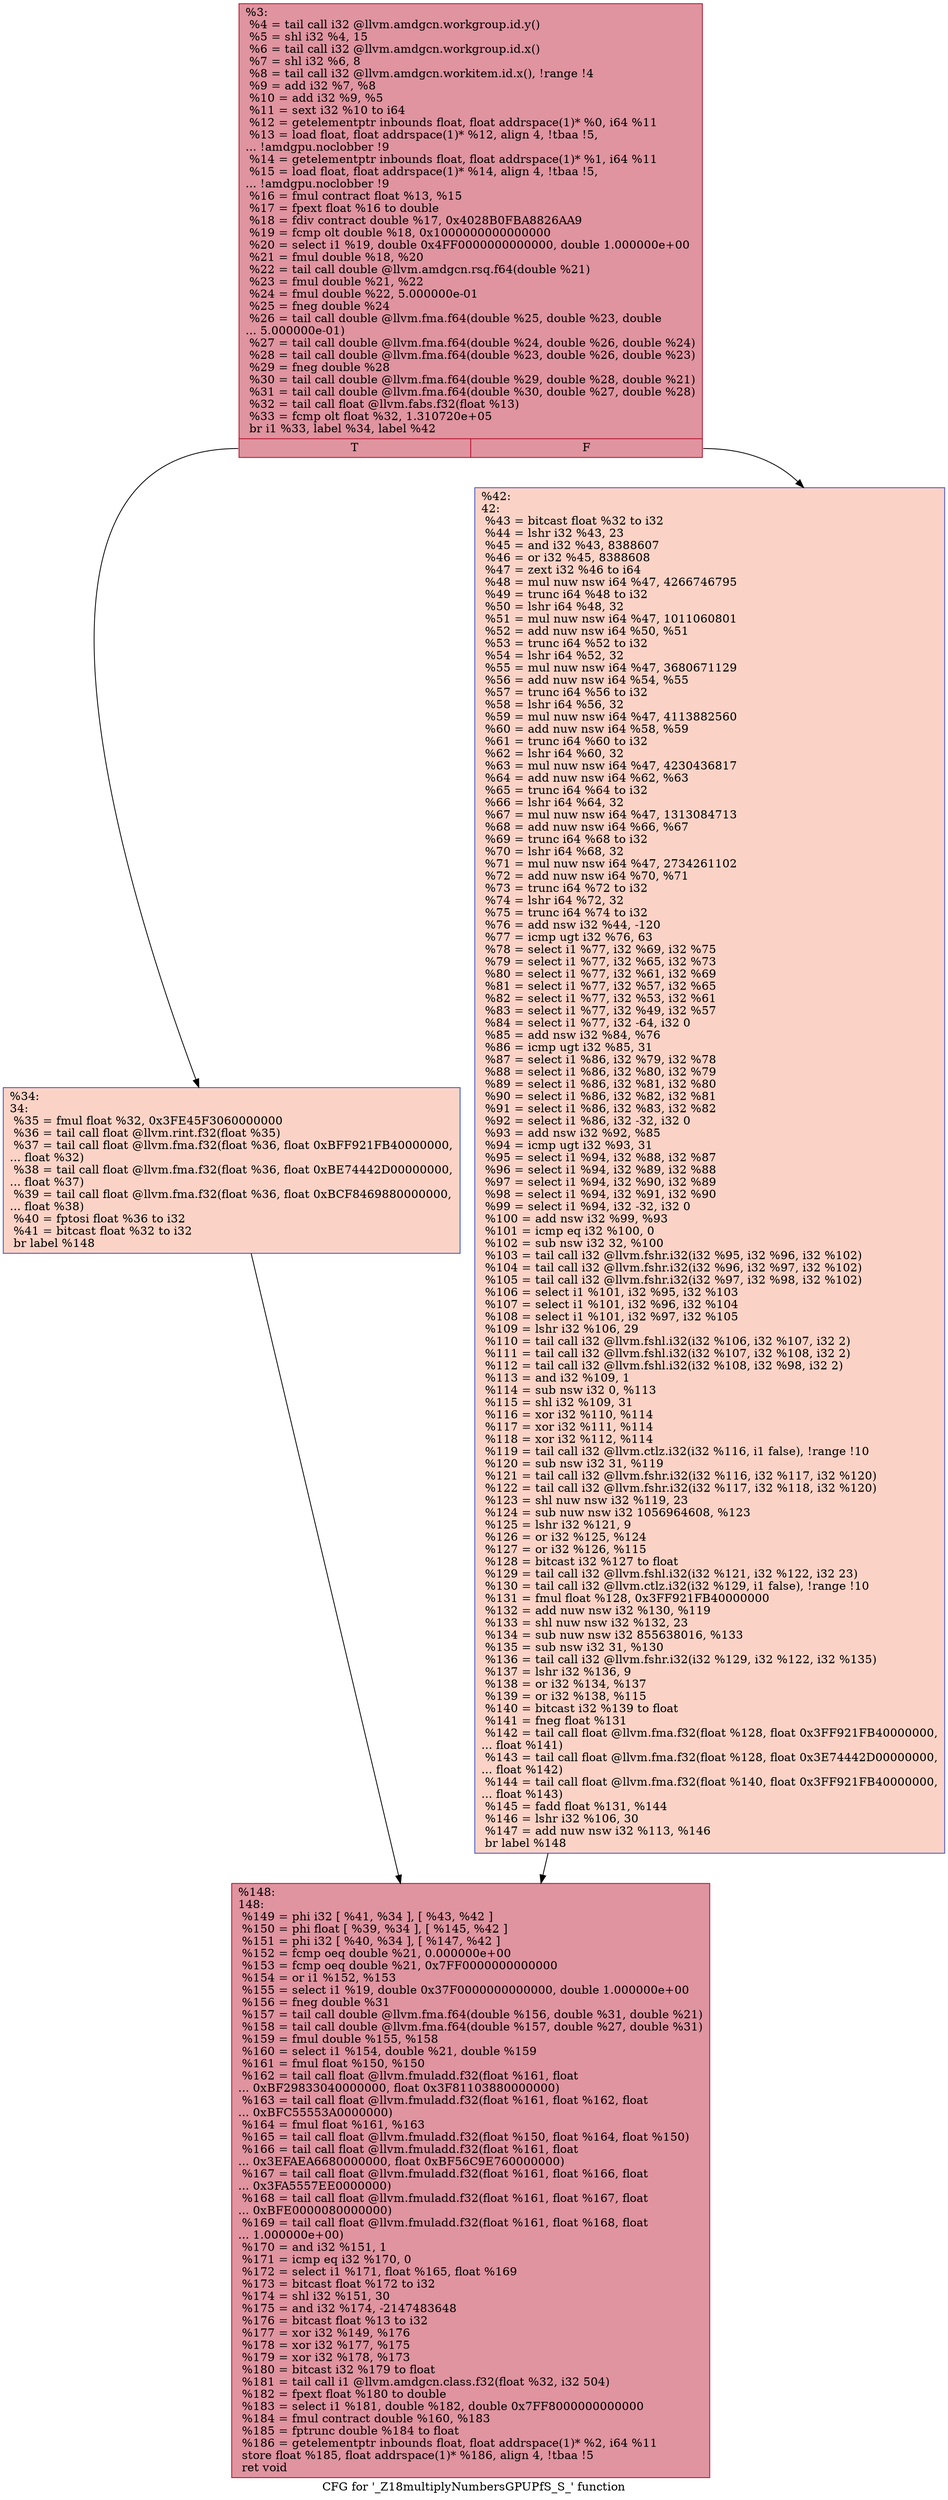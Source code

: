 digraph "CFG for '_Z18multiplyNumbersGPUPfS_S_' function" {
	label="CFG for '_Z18multiplyNumbersGPUPfS_S_' function";

	Node0x5496260 [shape=record,color="#b70d28ff", style=filled, fillcolor="#b70d2870",label="{%3:\l  %4 = tail call i32 @llvm.amdgcn.workgroup.id.y()\l  %5 = shl i32 %4, 15\l  %6 = tail call i32 @llvm.amdgcn.workgroup.id.x()\l  %7 = shl i32 %6, 8\l  %8 = tail call i32 @llvm.amdgcn.workitem.id.x(), !range !4\l  %9 = add i32 %7, %8\l  %10 = add i32 %9, %5\l  %11 = sext i32 %10 to i64\l  %12 = getelementptr inbounds float, float addrspace(1)* %0, i64 %11\l  %13 = load float, float addrspace(1)* %12, align 4, !tbaa !5,\l... !amdgpu.noclobber !9\l  %14 = getelementptr inbounds float, float addrspace(1)* %1, i64 %11\l  %15 = load float, float addrspace(1)* %14, align 4, !tbaa !5,\l... !amdgpu.noclobber !9\l  %16 = fmul contract float %13, %15\l  %17 = fpext float %16 to double\l  %18 = fdiv contract double %17, 0x4028B0FBA8826AA9\l  %19 = fcmp olt double %18, 0x1000000000000000\l  %20 = select i1 %19, double 0x4FF0000000000000, double 1.000000e+00\l  %21 = fmul double %18, %20\l  %22 = tail call double @llvm.amdgcn.rsq.f64(double %21)\l  %23 = fmul double %21, %22\l  %24 = fmul double %22, 5.000000e-01\l  %25 = fneg double %24\l  %26 = tail call double @llvm.fma.f64(double %25, double %23, double\l... 5.000000e-01)\l  %27 = tail call double @llvm.fma.f64(double %24, double %26, double %24)\l  %28 = tail call double @llvm.fma.f64(double %23, double %26, double %23)\l  %29 = fneg double %28\l  %30 = tail call double @llvm.fma.f64(double %29, double %28, double %21)\l  %31 = tail call double @llvm.fma.f64(double %30, double %27, double %28)\l  %32 = tail call float @llvm.fabs.f32(float %13)\l  %33 = fcmp olt float %32, 1.310720e+05\l  br i1 %33, label %34, label %42\l|{<s0>T|<s1>F}}"];
	Node0x5496260:s0 -> Node0x549add0;
	Node0x5496260:s1 -> Node0x549ae20;
	Node0x549add0 [shape=record,color="#3d50c3ff", style=filled, fillcolor="#f59c7d70",label="{%34:\l34:                                               \l  %35 = fmul float %32, 0x3FE45F3060000000\l  %36 = tail call float @llvm.rint.f32(float %35)\l  %37 = tail call float @llvm.fma.f32(float %36, float 0xBFF921FB40000000,\l... float %32)\l  %38 = tail call float @llvm.fma.f32(float %36, float 0xBE74442D00000000,\l... float %37)\l  %39 = tail call float @llvm.fma.f32(float %36, float 0xBCF8469880000000,\l... float %38)\l  %40 = fptosi float %36 to i32\l  %41 = bitcast float %32 to i32\l  br label %148\l}"];
	Node0x549add0 -> Node0x549b8a0;
	Node0x549ae20 [shape=record,color="#3d50c3ff", style=filled, fillcolor="#f59c7d70",label="{%42:\l42:                                               \l  %43 = bitcast float %32 to i32\l  %44 = lshr i32 %43, 23\l  %45 = and i32 %43, 8388607\l  %46 = or i32 %45, 8388608\l  %47 = zext i32 %46 to i64\l  %48 = mul nuw nsw i64 %47, 4266746795\l  %49 = trunc i64 %48 to i32\l  %50 = lshr i64 %48, 32\l  %51 = mul nuw nsw i64 %47, 1011060801\l  %52 = add nuw nsw i64 %50, %51\l  %53 = trunc i64 %52 to i32\l  %54 = lshr i64 %52, 32\l  %55 = mul nuw nsw i64 %47, 3680671129\l  %56 = add nuw nsw i64 %54, %55\l  %57 = trunc i64 %56 to i32\l  %58 = lshr i64 %56, 32\l  %59 = mul nuw nsw i64 %47, 4113882560\l  %60 = add nuw nsw i64 %58, %59\l  %61 = trunc i64 %60 to i32\l  %62 = lshr i64 %60, 32\l  %63 = mul nuw nsw i64 %47, 4230436817\l  %64 = add nuw nsw i64 %62, %63\l  %65 = trunc i64 %64 to i32\l  %66 = lshr i64 %64, 32\l  %67 = mul nuw nsw i64 %47, 1313084713\l  %68 = add nuw nsw i64 %66, %67\l  %69 = trunc i64 %68 to i32\l  %70 = lshr i64 %68, 32\l  %71 = mul nuw nsw i64 %47, 2734261102\l  %72 = add nuw nsw i64 %70, %71\l  %73 = trunc i64 %72 to i32\l  %74 = lshr i64 %72, 32\l  %75 = trunc i64 %74 to i32\l  %76 = add nsw i32 %44, -120\l  %77 = icmp ugt i32 %76, 63\l  %78 = select i1 %77, i32 %69, i32 %75\l  %79 = select i1 %77, i32 %65, i32 %73\l  %80 = select i1 %77, i32 %61, i32 %69\l  %81 = select i1 %77, i32 %57, i32 %65\l  %82 = select i1 %77, i32 %53, i32 %61\l  %83 = select i1 %77, i32 %49, i32 %57\l  %84 = select i1 %77, i32 -64, i32 0\l  %85 = add nsw i32 %84, %76\l  %86 = icmp ugt i32 %85, 31\l  %87 = select i1 %86, i32 %79, i32 %78\l  %88 = select i1 %86, i32 %80, i32 %79\l  %89 = select i1 %86, i32 %81, i32 %80\l  %90 = select i1 %86, i32 %82, i32 %81\l  %91 = select i1 %86, i32 %83, i32 %82\l  %92 = select i1 %86, i32 -32, i32 0\l  %93 = add nsw i32 %92, %85\l  %94 = icmp ugt i32 %93, 31\l  %95 = select i1 %94, i32 %88, i32 %87\l  %96 = select i1 %94, i32 %89, i32 %88\l  %97 = select i1 %94, i32 %90, i32 %89\l  %98 = select i1 %94, i32 %91, i32 %90\l  %99 = select i1 %94, i32 -32, i32 0\l  %100 = add nsw i32 %99, %93\l  %101 = icmp eq i32 %100, 0\l  %102 = sub nsw i32 32, %100\l  %103 = tail call i32 @llvm.fshr.i32(i32 %95, i32 %96, i32 %102)\l  %104 = tail call i32 @llvm.fshr.i32(i32 %96, i32 %97, i32 %102)\l  %105 = tail call i32 @llvm.fshr.i32(i32 %97, i32 %98, i32 %102)\l  %106 = select i1 %101, i32 %95, i32 %103\l  %107 = select i1 %101, i32 %96, i32 %104\l  %108 = select i1 %101, i32 %97, i32 %105\l  %109 = lshr i32 %106, 29\l  %110 = tail call i32 @llvm.fshl.i32(i32 %106, i32 %107, i32 2)\l  %111 = tail call i32 @llvm.fshl.i32(i32 %107, i32 %108, i32 2)\l  %112 = tail call i32 @llvm.fshl.i32(i32 %108, i32 %98, i32 2)\l  %113 = and i32 %109, 1\l  %114 = sub nsw i32 0, %113\l  %115 = shl i32 %109, 31\l  %116 = xor i32 %110, %114\l  %117 = xor i32 %111, %114\l  %118 = xor i32 %112, %114\l  %119 = tail call i32 @llvm.ctlz.i32(i32 %116, i1 false), !range !10\l  %120 = sub nsw i32 31, %119\l  %121 = tail call i32 @llvm.fshr.i32(i32 %116, i32 %117, i32 %120)\l  %122 = tail call i32 @llvm.fshr.i32(i32 %117, i32 %118, i32 %120)\l  %123 = shl nuw nsw i32 %119, 23\l  %124 = sub nuw nsw i32 1056964608, %123\l  %125 = lshr i32 %121, 9\l  %126 = or i32 %125, %124\l  %127 = or i32 %126, %115\l  %128 = bitcast i32 %127 to float\l  %129 = tail call i32 @llvm.fshl.i32(i32 %121, i32 %122, i32 23)\l  %130 = tail call i32 @llvm.ctlz.i32(i32 %129, i1 false), !range !10\l  %131 = fmul float %128, 0x3FF921FB40000000\l  %132 = add nuw nsw i32 %130, %119\l  %133 = shl nuw nsw i32 %132, 23\l  %134 = sub nuw nsw i32 855638016, %133\l  %135 = sub nsw i32 31, %130\l  %136 = tail call i32 @llvm.fshr.i32(i32 %129, i32 %122, i32 %135)\l  %137 = lshr i32 %136, 9\l  %138 = or i32 %134, %137\l  %139 = or i32 %138, %115\l  %140 = bitcast i32 %139 to float\l  %141 = fneg float %131\l  %142 = tail call float @llvm.fma.f32(float %128, float 0x3FF921FB40000000,\l... float %141)\l  %143 = tail call float @llvm.fma.f32(float %128, float 0x3E74442D00000000,\l... float %142)\l  %144 = tail call float @llvm.fma.f32(float %140, float 0x3FF921FB40000000,\l... float %143)\l  %145 = fadd float %131, %144\l  %146 = lshr i32 %106, 30\l  %147 = add nuw nsw i32 %113, %146\l  br label %148\l}"];
	Node0x549ae20 -> Node0x549b8a0;
	Node0x549b8a0 [shape=record,color="#b70d28ff", style=filled, fillcolor="#b70d2870",label="{%148:\l148:                                              \l  %149 = phi i32 [ %41, %34 ], [ %43, %42 ]\l  %150 = phi float [ %39, %34 ], [ %145, %42 ]\l  %151 = phi i32 [ %40, %34 ], [ %147, %42 ]\l  %152 = fcmp oeq double %21, 0.000000e+00\l  %153 = fcmp oeq double %21, 0x7FF0000000000000\l  %154 = or i1 %152, %153\l  %155 = select i1 %19, double 0x37F0000000000000, double 1.000000e+00\l  %156 = fneg double %31\l  %157 = tail call double @llvm.fma.f64(double %156, double %31, double %21)\l  %158 = tail call double @llvm.fma.f64(double %157, double %27, double %31)\l  %159 = fmul double %155, %158\l  %160 = select i1 %154, double %21, double %159\l  %161 = fmul float %150, %150\l  %162 = tail call float @llvm.fmuladd.f32(float %161, float\l... 0xBF29833040000000, float 0x3F81103880000000)\l  %163 = tail call float @llvm.fmuladd.f32(float %161, float %162, float\l... 0xBFC55553A0000000)\l  %164 = fmul float %161, %163\l  %165 = tail call float @llvm.fmuladd.f32(float %150, float %164, float %150)\l  %166 = tail call float @llvm.fmuladd.f32(float %161, float\l... 0x3EFAEA6680000000, float 0xBF56C9E760000000)\l  %167 = tail call float @llvm.fmuladd.f32(float %161, float %166, float\l... 0x3FA5557EE0000000)\l  %168 = tail call float @llvm.fmuladd.f32(float %161, float %167, float\l... 0xBFE0000080000000)\l  %169 = tail call float @llvm.fmuladd.f32(float %161, float %168, float\l... 1.000000e+00)\l  %170 = and i32 %151, 1\l  %171 = icmp eq i32 %170, 0\l  %172 = select i1 %171, float %165, float %169\l  %173 = bitcast float %172 to i32\l  %174 = shl i32 %151, 30\l  %175 = and i32 %174, -2147483648\l  %176 = bitcast float %13 to i32\l  %177 = xor i32 %149, %176\l  %178 = xor i32 %177, %175\l  %179 = xor i32 %178, %173\l  %180 = bitcast i32 %179 to float\l  %181 = tail call i1 @llvm.amdgcn.class.f32(float %32, i32 504)\l  %182 = fpext float %180 to double\l  %183 = select i1 %181, double %182, double 0x7FF8000000000000\l  %184 = fmul contract double %160, %183\l  %185 = fptrunc double %184 to float\l  %186 = getelementptr inbounds float, float addrspace(1)* %2, i64 %11\l  store float %185, float addrspace(1)* %186, align 4, !tbaa !5\l  ret void\l}"];
}
